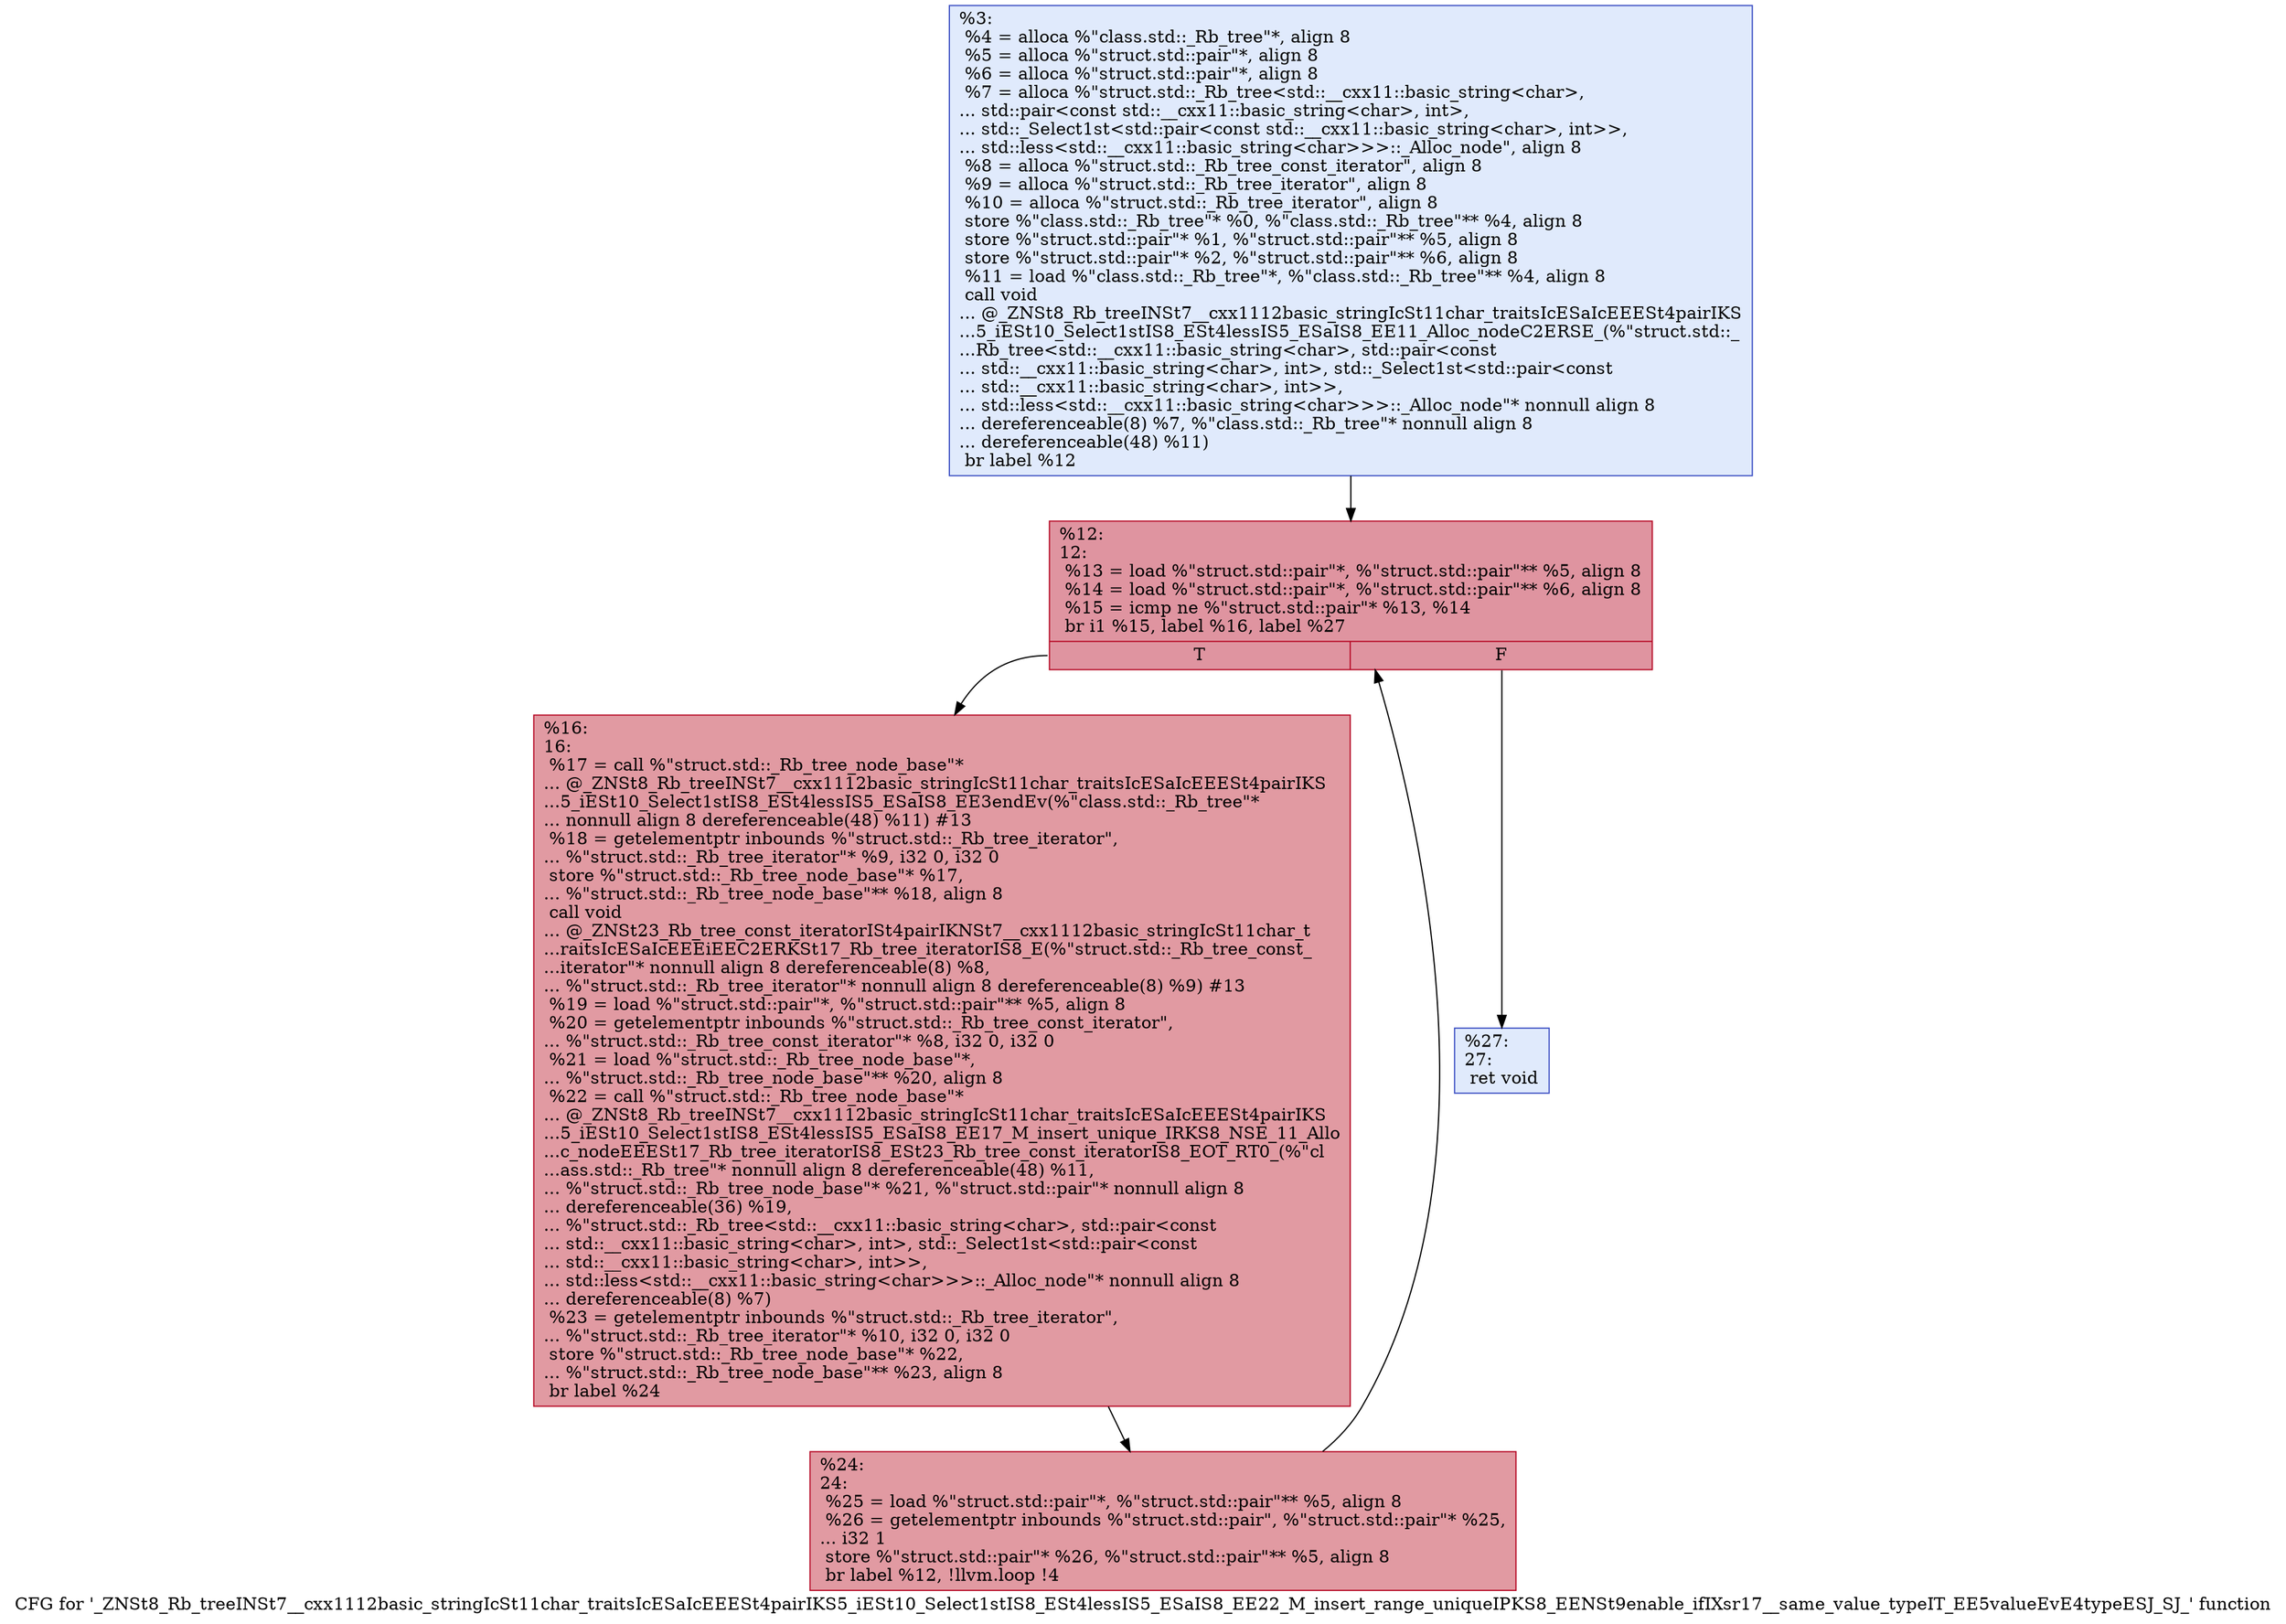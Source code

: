 digraph "CFG for '_ZNSt8_Rb_treeINSt7__cxx1112basic_stringIcSt11char_traitsIcESaIcEEESt4pairIKS5_iESt10_Select1stIS8_ESt4lessIS5_ESaIS8_EE22_M_insert_range_uniqueIPKS8_EENSt9enable_ifIXsr17__same_value_typeIT_EE5valueEvE4typeESJ_SJ_' function" {
	label="CFG for '_ZNSt8_Rb_treeINSt7__cxx1112basic_stringIcSt11char_traitsIcESaIcEEESt4pairIKS5_iESt10_Select1stIS8_ESt4lessIS5_ESaIS8_EE22_M_insert_range_uniqueIPKS8_EENSt9enable_ifIXsr17__same_value_typeIT_EE5valueEvE4typeESJ_SJ_' function";

	Node0x55a8467dedc0 [shape=record,color="#3d50c3ff", style=filled, fillcolor="#b9d0f970",label="{%3:\l  %4 = alloca %\"class.std::_Rb_tree\"*, align 8\l  %5 = alloca %\"struct.std::pair\"*, align 8\l  %6 = alloca %\"struct.std::pair\"*, align 8\l  %7 = alloca %\"struct.std::_Rb_tree\<std::__cxx11::basic_string\<char\>,\l... std::pair\<const std::__cxx11::basic_string\<char\>, int\>,\l... std::_Select1st\<std::pair\<const std::__cxx11::basic_string\<char\>, int\>\>,\l... std::less\<std::__cxx11::basic_string\<char\>\>\>::_Alloc_node\", align 8\l  %8 = alloca %\"struct.std::_Rb_tree_const_iterator\", align 8\l  %9 = alloca %\"struct.std::_Rb_tree_iterator\", align 8\l  %10 = alloca %\"struct.std::_Rb_tree_iterator\", align 8\l  store %\"class.std::_Rb_tree\"* %0, %\"class.std::_Rb_tree\"** %4, align 8\l  store %\"struct.std::pair\"* %1, %\"struct.std::pair\"** %5, align 8\l  store %\"struct.std::pair\"* %2, %\"struct.std::pair\"** %6, align 8\l  %11 = load %\"class.std::_Rb_tree\"*, %\"class.std::_Rb_tree\"** %4, align 8\l  call void\l... @_ZNSt8_Rb_treeINSt7__cxx1112basic_stringIcSt11char_traitsIcESaIcEEESt4pairIKS\l...5_iESt10_Select1stIS8_ESt4lessIS5_ESaIS8_EE11_Alloc_nodeC2ERSE_(%\"struct.std::_\l...Rb_tree\<std::__cxx11::basic_string\<char\>, std::pair\<const\l... std::__cxx11::basic_string\<char\>, int\>, std::_Select1st\<std::pair\<const\l... std::__cxx11::basic_string\<char\>, int\>\>,\l... std::less\<std::__cxx11::basic_string\<char\>\>\>::_Alloc_node\"* nonnull align 8\l... dereferenceable(8) %7, %\"class.std::_Rb_tree\"* nonnull align 8\l... dereferenceable(48) %11)\l  br label %12\l}"];
	Node0x55a8467dedc0 -> Node0x55a8467df560;
	Node0x55a8467df560 [shape=record,color="#b70d28ff", style=filled, fillcolor="#b70d2870",label="{%12:\l12:                                               \l  %13 = load %\"struct.std::pair\"*, %\"struct.std::pair\"** %5, align 8\l  %14 = load %\"struct.std::pair\"*, %\"struct.std::pair\"** %6, align 8\l  %15 = icmp ne %\"struct.std::pair\"* %13, %14\l  br i1 %15, label %16, label %27\l|{<s0>T|<s1>F}}"];
	Node0x55a8467df560:s0 -> Node0x55a8467df790;
	Node0x55a8467df560:s1 -> Node0x55a8467df7e0;
	Node0x55a8467df790 [shape=record,color="#b70d28ff", style=filled, fillcolor="#bb1b2c70",label="{%16:\l16:                                               \l  %17 = call %\"struct.std::_Rb_tree_node_base\"*\l... @_ZNSt8_Rb_treeINSt7__cxx1112basic_stringIcSt11char_traitsIcESaIcEEESt4pairIKS\l...5_iESt10_Select1stIS8_ESt4lessIS5_ESaIS8_EE3endEv(%\"class.std::_Rb_tree\"*\l... nonnull align 8 dereferenceable(48) %11) #13\l  %18 = getelementptr inbounds %\"struct.std::_Rb_tree_iterator\",\l... %\"struct.std::_Rb_tree_iterator\"* %9, i32 0, i32 0\l  store %\"struct.std::_Rb_tree_node_base\"* %17,\l... %\"struct.std::_Rb_tree_node_base\"** %18, align 8\l  call void\l... @_ZNSt23_Rb_tree_const_iteratorISt4pairIKNSt7__cxx1112basic_stringIcSt11char_t\l...raitsIcESaIcEEEiEEC2ERKSt17_Rb_tree_iteratorIS8_E(%\"struct.std::_Rb_tree_const_\l...iterator\"* nonnull align 8 dereferenceable(8) %8,\l... %\"struct.std::_Rb_tree_iterator\"* nonnull align 8 dereferenceable(8) %9) #13\l  %19 = load %\"struct.std::pair\"*, %\"struct.std::pair\"** %5, align 8\l  %20 = getelementptr inbounds %\"struct.std::_Rb_tree_const_iterator\",\l... %\"struct.std::_Rb_tree_const_iterator\"* %8, i32 0, i32 0\l  %21 = load %\"struct.std::_Rb_tree_node_base\"*,\l... %\"struct.std::_Rb_tree_node_base\"** %20, align 8\l  %22 = call %\"struct.std::_Rb_tree_node_base\"*\l... @_ZNSt8_Rb_treeINSt7__cxx1112basic_stringIcSt11char_traitsIcESaIcEEESt4pairIKS\l...5_iESt10_Select1stIS8_ESt4lessIS5_ESaIS8_EE17_M_insert_unique_IRKS8_NSE_11_Allo\l...c_nodeEEESt17_Rb_tree_iteratorIS8_ESt23_Rb_tree_const_iteratorIS8_EOT_RT0_(%\"cl\l...ass.std::_Rb_tree\"* nonnull align 8 dereferenceable(48) %11,\l... %\"struct.std::_Rb_tree_node_base\"* %21, %\"struct.std::pair\"* nonnull align 8\l... dereferenceable(36) %19,\l... %\"struct.std::_Rb_tree\<std::__cxx11::basic_string\<char\>, std::pair\<const\l... std::__cxx11::basic_string\<char\>, int\>, std::_Select1st\<std::pair\<const\l... std::__cxx11::basic_string\<char\>, int\>\>,\l... std::less\<std::__cxx11::basic_string\<char\>\>\>::_Alloc_node\"* nonnull align 8\l... dereferenceable(8) %7)\l  %23 = getelementptr inbounds %\"struct.std::_Rb_tree_iterator\",\l... %\"struct.std::_Rb_tree_iterator\"* %10, i32 0, i32 0\l  store %\"struct.std::_Rb_tree_node_base\"* %22,\l... %\"struct.std::_Rb_tree_node_base\"** %23, align 8\l  br label %24\l}"];
	Node0x55a8467df790 -> Node0x55a8467e0290;
	Node0x55a8467e0290 [shape=record,color="#b70d28ff", style=filled, fillcolor="#bb1b2c70",label="{%24:\l24:                                               \l  %25 = load %\"struct.std::pair\"*, %\"struct.std::pair\"** %5, align 8\l  %26 = getelementptr inbounds %\"struct.std::pair\", %\"struct.std::pair\"* %25,\l... i32 1\l  store %\"struct.std::pair\"* %26, %\"struct.std::pair\"** %5, align 8\l  br label %12, !llvm.loop !4\l}"];
	Node0x55a8467e0290 -> Node0x55a8467df560;
	Node0x55a8467df7e0 [shape=record,color="#3d50c3ff", style=filled, fillcolor="#b9d0f970",label="{%27:\l27:                                               \l  ret void\l}"];
}
